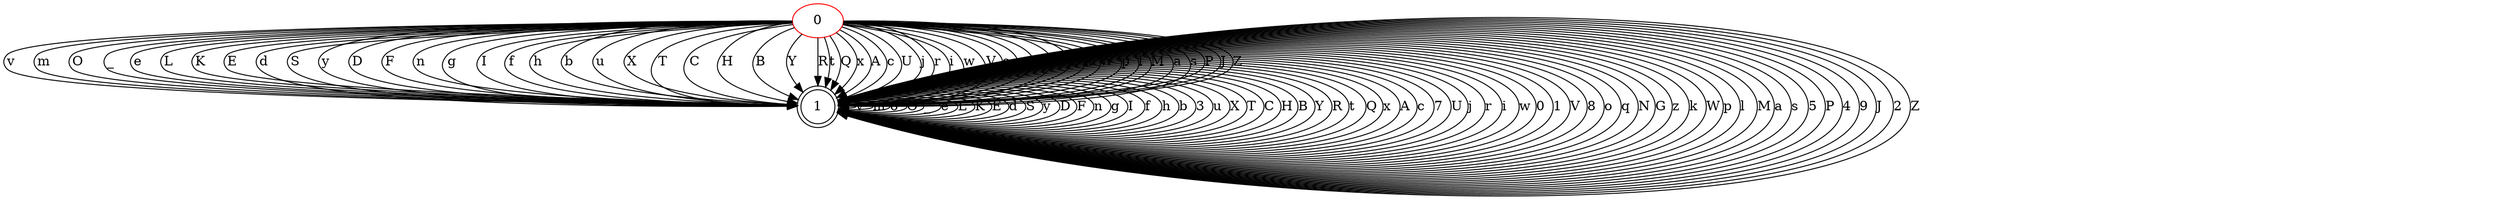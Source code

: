 // graph_fa
digraph {
	0 -> 1 [label=v]
	0 -> 1 [label=m]
	0 -> 1 [label=O]
	0 -> 1 [label=_]
	0 -> 1 [label=e]
	0 -> 1 [label=L]
	0 -> 1 [label=K]
	0 -> 1 [label=E]
	0 -> 1 [label=d]
	0 -> 1 [label=S]
	0 -> 1 [label=y]
	0 -> 1 [label=D]
	0 -> 1 [label=F]
	0 -> 1 [label=n]
	0 -> 1 [label=g]
	0 -> 1 [label=I]
	0 -> 1 [label=f]
	0 -> 1 [label=h]
	0 -> 1 [label=b]
	0 -> 1 [label=u]
	0 -> 1 [label=X]
	0 -> 1 [label=T]
	0 -> 1 [label=C]
	0 -> 1 [label=H]
	0 -> 1 [label=B]
	0 -> 1 [label=Y]
	0 -> 1 [label=R]
	0 -> 1 [label=t]
	0 -> 1 [label=Q]
	0 -> 1 [label=x]
	0 -> 1 [label=A]
	0 -> 1 [label=c]
	0 -> 1 [label=U]
	0 -> 1 [label=j]
	0 -> 1 [label=r]
	0 -> 1 [label=i]
	0 -> 1 [label=w]
	0 -> 1 [label=V]
	0 -> 1 [label=o]
	0 -> 1 [label=q]
	0 -> 1 [label=N]
	0 -> 1 [label=G]
	0 -> 1 [label=z]
	0 -> 1 [label=k]
	0 -> 1 [label=W]
	0 -> 1 [label=p]
	0 -> 1 [label=l]
	0 -> 1 [label=M]
	0 -> 1 [label=a]
	0 -> 1 [label=s]
	0 -> 1 [label=P]
	0 -> 1 [label=J]
	0 -> 1 [label=Z]
	1 -> 1 [label=v]
	1 -> 1 [label=m]
	1 -> 1 [label=6]
	1 -> 1 [label=O]
	1 -> 1 [label=_]
	1 -> 1 [label=e]
	1 -> 1 [label=L]
	1 -> 1 [label=K]
	1 -> 1 [label=E]
	1 -> 1 [label=d]
	1 -> 1 [label=S]
	1 -> 1 [label=y]
	1 -> 1 [label=D]
	1 -> 1 [label=F]
	1 -> 1 [label=n]
	1 -> 1 [label=g]
	1 -> 1 [label=I]
	1 -> 1 [label=f]
	1 -> 1 [label=h]
	1 -> 1 [label=b]
	1 -> 1 [label=3]
	1 -> 1 [label=u]
	1 -> 1 [label=X]
	1 -> 1 [label=T]
	1 -> 1 [label=C]
	1 -> 1 [label=H]
	1 -> 1 [label=B]
	1 -> 1 [label=Y]
	1 -> 1 [label=R]
	1 -> 1 [label=t]
	1 -> 1 [label=Q]
	1 -> 1 [label=x]
	1 -> 1 [label=A]
	1 -> 1 [label=c]
	1 -> 1 [label=7]
	1 -> 1 [label=U]
	1 -> 1 [label=j]
	1 -> 1 [label=r]
	1 -> 1 [label=i]
	1 -> 1 [label=w]
	1 -> 1 [label=0]
	1 -> 1 [label=1]
	1 -> 1 [label=V]
	1 -> 1 [label=8]
	1 -> 1 [label=o]
	1 -> 1 [label=q]
	1 -> 1 [label=N]
	1 -> 1 [label=G]
	1 -> 1 [label=z]
	1 -> 1 [label=k]
	1 -> 1 [label=W]
	1 -> 1 [label=p]
	1 -> 1 [label=l]
	1 -> 1 [label=M]
	1 -> 1 [label=a]
	1 -> 1 [label=s]
	1 -> 1 [label=5]
	1 -> 1 [label=P]
	1 -> 1 [label=4]
	1 -> 1 [label=9]
	1 -> 1 [label=J]
	1 -> 1 [label=2]
	1 -> 1 [label=Z]
	0 [color=red]
	1 [shape=doublecircle]
}
